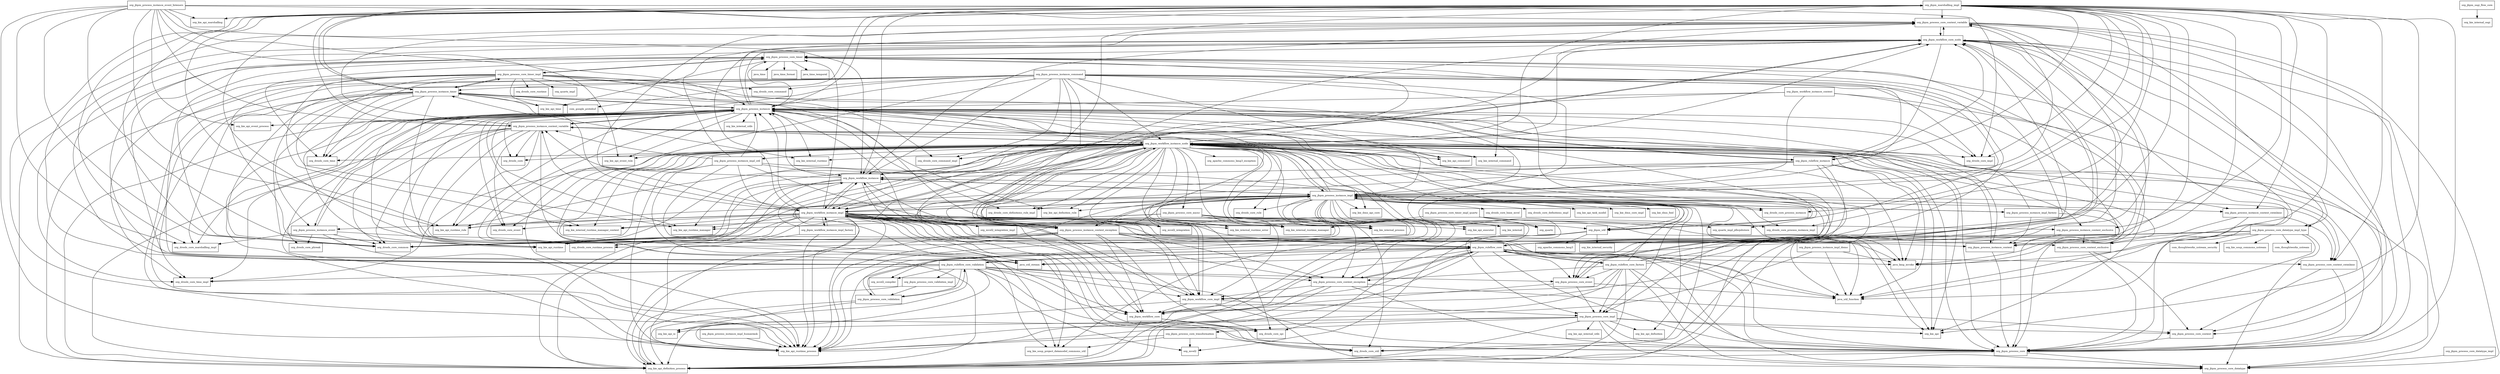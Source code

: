 digraph jbpm_flow_7_25_0_Final_package_dependencies {
  node [shape = box, fontsize=10.0];
  org_jbpm_marshalling_impl -> com_google_protobuf;
  org_jbpm_marshalling_impl -> org_drools_core_common;
  org_jbpm_marshalling_impl -> org_drools_core_impl;
  org_jbpm_marshalling_impl -> org_drools_core_marshalling_impl;
  org_jbpm_marshalling_impl -> org_drools_core_process_instance;
  org_jbpm_marshalling_impl -> org_drools_core_process_instance_impl;
  org_jbpm_marshalling_impl -> org_drools_core_runtime_process;
  org_jbpm_marshalling_impl -> org_drools_core_util;
  org_jbpm_marshalling_impl -> org_jbpm_process_core;
  org_jbpm_marshalling_impl -> org_jbpm_process_core_context_exclusive;
  org_jbpm_marshalling_impl -> org_jbpm_process_core_context_swimlane;
  org_jbpm_marshalling_impl -> org_jbpm_process_core_context_variable;
  org_jbpm_marshalling_impl -> org_jbpm_process_instance;
  org_jbpm_marshalling_impl -> org_jbpm_process_instance_context_exclusive;
  org_jbpm_marshalling_impl -> org_jbpm_process_instance_context_swimlane;
  org_jbpm_marshalling_impl -> org_jbpm_process_instance_context_variable;
  org_jbpm_marshalling_impl -> org_jbpm_process_instance_impl;
  org_jbpm_marshalling_impl -> org_jbpm_process_instance_timer;
  org_jbpm_marshalling_impl -> org_jbpm_ruleflow_core;
  org_jbpm_marshalling_impl -> org_jbpm_ruleflow_instance;
  org_jbpm_marshalling_impl -> org_jbpm_workflow_instance;
  org_jbpm_marshalling_impl -> org_jbpm_workflow_instance_impl;
  org_jbpm_marshalling_impl -> org_jbpm_workflow_instance_node;
  org_jbpm_marshalling_impl -> org_kie_api;
  org_jbpm_marshalling_impl -> org_kie_api_definition_process;
  org_jbpm_marshalling_impl -> org_kie_api_marshalling;
  org_jbpm_marshalling_impl -> org_kie_api_runtime_process;
  org_jbpm_marshalling_impl -> org_kie_api_runtime_rule;
  org_jbpm_osgi_flow_core -> org_kie_internal_osgi;
  org_jbpm_process_core -> org_jbpm_process_core_datatype;
  org_jbpm_process_core -> org_kie_api_definition_process;
  org_jbpm_process_core_async -> org_drools_core_process_instance_impl;
  org_jbpm_process_core_async -> org_kie_api_executor;
  org_jbpm_process_core_async -> org_kie_api_runtime;
  org_jbpm_process_core_async -> org_kie_api_runtime_manager;
  org_jbpm_process_core_async -> org_kie_api_runtime_process;
  org_jbpm_process_core_async -> org_kie_internal;
  org_jbpm_process_core_async -> org_kie_internal_process;
  org_jbpm_process_core_async -> org_kie_internal_runtime_manager;
  org_jbpm_process_core_async -> org_kie_internal_runtime_manager_context;
  org_jbpm_process_core_context -> org_jbpm_process_core;
  org_jbpm_process_core_context_exception -> org_jbpm_process_core;
  org_jbpm_process_core_context_exception -> org_jbpm_process_core_context;
  org_jbpm_process_core_context_exception -> org_jbpm_ruleflow_core;
  org_jbpm_process_core_context_exception -> org_jbpm_workflow_core;
  org_jbpm_process_core_context_exception -> org_jbpm_workflow_core_impl;
  org_jbpm_process_core_context_exception -> org_kie_api_definition_process;
  org_jbpm_process_core_context_exclusive -> org_jbpm_process_core;
  org_jbpm_process_core_context_exclusive -> org_jbpm_process_core_context;
  org_jbpm_process_core_context_swimlane -> org_jbpm_process_core;
  org_jbpm_process_core_context_swimlane -> org_jbpm_process_core_context;
  org_jbpm_process_core_context_variable -> org_jbpm_process_core;
  org_jbpm_process_core_context_variable -> org_jbpm_process_core_context;
  org_jbpm_process_core_context_variable -> org_jbpm_process_core_datatype;
  org_jbpm_process_core_context_variable -> org_jbpm_process_core_datatype_impl_type;
  org_jbpm_process_core_context_variable -> org_jbpm_workflow_core_node;
  org_jbpm_process_core_datatype_impl -> org_jbpm_process_core_datatype;
  org_jbpm_process_core_datatype_impl_type -> com_thoughtworks_xstream;
  org_jbpm_process_core_datatype_impl_type -> com_thoughtworks_xstream_security;
  org_jbpm_process_core_datatype_impl_type -> java_lang_invoke;
  org_jbpm_process_core_datatype_impl_type -> java_util_function;
  org_jbpm_process_core_datatype_impl_type -> java_util_stream;
  org_jbpm_process_core_datatype_impl_type -> org_drools_core_common;
  org_jbpm_process_core_datatype_impl_type -> org_jbpm_process_core;
  org_jbpm_process_core_datatype_impl_type -> org_jbpm_process_core_datatype;
  org_jbpm_process_core_datatype_impl_type -> org_kie_soup_commons_xstream;
  org_jbpm_process_core_event -> java_util_function;
  org_jbpm_process_core_event -> org_jbpm_process_core_impl;
  org_jbpm_process_core_event -> org_jbpm_workflow_core_node;
  org_jbpm_process_core_event -> org_kie_api_runtime_process;
  org_jbpm_process_core_impl -> org_jbpm_process_core;
  org_jbpm_process_core_impl -> org_jbpm_process_core_context;
  org_jbpm_process_core_impl -> org_jbpm_process_core_datatype;
  org_jbpm_process_core_impl -> org_jbpm_process_core_transformation;
  org_jbpm_process_core_impl -> org_kie_api;
  org_jbpm_process_core_impl -> org_kie_api_definition;
  org_jbpm_process_core_impl -> org_kie_api_definition_process;
  org_jbpm_process_core_impl -> org_kie_api_internal_utils;
  org_jbpm_process_core_impl -> org_kie_api_io;
  org_jbpm_process_core_impl -> org_kie_api_runtime_process;
  org_jbpm_process_core_timer -> java_lang_invoke;
  org_jbpm_process_core_timer -> java_time;
  org_jbpm_process_core_timer -> java_time_format;
  org_jbpm_process_core_timer -> java_time_temporal;
  org_jbpm_process_core_timer -> java_util_function;
  org_jbpm_process_core_timer -> java_util_stream;
  org_jbpm_process_core_timer -> org_drools_core_time;
  org_jbpm_process_core_timer -> org_drools_core_time_impl;
  org_jbpm_process_core_timer -> org_jbpm_process_core_timer_impl;
  org_jbpm_process_core_timer -> org_jbpm_util;
  org_jbpm_process_core_timer -> org_kie_api_time;
  org_jbpm_process_core_timer_impl -> org_drools_core_command;
  org_jbpm_process_core_timer_impl -> org_drools_core_command_impl;
  org_jbpm_process_core_timer_impl -> org_drools_core_common;
  org_jbpm_process_core_timer_impl -> org_drools_core_runtime;
  org_jbpm_process_core_timer_impl -> org_drools_core_time;
  org_jbpm_process_core_timer_impl -> org_drools_core_time_impl;
  org_jbpm_process_core_timer_impl -> org_jbpm_process_core_timer;
  org_jbpm_process_core_timer_impl -> org_jbpm_process_instance_timer;
  org_jbpm_process_core_timer_impl -> org_kie_api_runtime;
  org_jbpm_process_core_timer_impl -> org_kie_api_runtime_manager;
  org_jbpm_process_core_timer_impl -> org_kie_api_time;
  org_jbpm_process_core_timer_impl -> org_kie_internal_runtime_manager;
  org_jbpm_process_core_timer_impl -> org_kie_internal_runtime_manager_context;
  org_jbpm_process_core_timer_impl -> org_quartz;
  org_jbpm_process_core_timer_impl -> org_quartz_impl;
  org_jbpm_process_core_timer_impl -> org_quartz_impl_jdbcjobstore;
  org_jbpm_process_core_timer_impl_quartz -> java_lang_invoke;
  org_jbpm_process_core_timer_impl_quartz -> java_util_function;
  org_jbpm_process_core_timer_impl_quartz -> org_kie_internal_runtime_manager;
  org_jbpm_process_core_timer_impl_quartz -> org_quartz;
  org_jbpm_process_core_timer_impl_quartz -> org_quartz_impl_jdbcjobstore;
  org_jbpm_process_core_transformation -> org_drools_core_util;
  org_jbpm_process_core_transformation -> org_kie_api_runtime_process;
  org_jbpm_process_core_transformation -> org_kie_soup_project_datamodel_commons_util;
  org_jbpm_process_core_transformation -> org_mvel2;
  org_jbpm_process_core_validation -> org_jbpm_ruleflow_core;
  org_jbpm_process_core_validation -> org_jbpm_ruleflow_core_validation;
  org_jbpm_process_core_validation -> org_kie_api_definition_process;
  org_jbpm_process_core_validation -> org_kie_api_io;
  org_jbpm_process_core_validation_impl -> org_jbpm_process_core_validation;
  org_jbpm_process_core_validation_impl -> org_kie_api_definition_process;
  org_jbpm_process_instance -> org_drools_core;
  org_jbpm_process_instance -> org_drools_core_common;
  org_jbpm_process_instance -> org_drools_core_definitions_rule_impl;
  org_jbpm_process_instance -> org_drools_core_event;
  org_jbpm_process_instance -> org_drools_core_impl;
  org_jbpm_process_instance -> org_drools_core_marshalling_impl;
  org_jbpm_process_instance -> org_drools_core_phreak;
  org_jbpm_process_instance -> org_drools_core_runtime_process;
  org_jbpm_process_instance -> org_drools_core_time;
  org_jbpm_process_instance -> org_drools_core_time_impl;
  org_jbpm_process_instance -> org_jbpm_process_core;
  org_jbpm_process_instance -> org_jbpm_process_core_context_variable;
  org_jbpm_process_instance -> org_jbpm_process_core_event;
  org_jbpm_process_instance -> org_jbpm_process_core_timer;
  org_jbpm_process_instance -> org_jbpm_process_instance_context_variable;
  org_jbpm_process_instance -> org_jbpm_process_instance_event;
  org_jbpm_process_instance -> org_jbpm_process_instance_timer;
  org_jbpm_process_instance -> org_jbpm_ruleflow_core;
  org_jbpm_process_instance -> org_jbpm_ruleflow_instance;
  org_jbpm_process_instance -> org_jbpm_workflow_core_node;
  org_jbpm_process_instance -> org_kie_api;
  org_jbpm_process_instance -> org_kie_api_command;
  org_jbpm_process_instance -> org_kie_api_definition_process;
  org_jbpm_process_instance -> org_kie_api_definition_rule;
  org_jbpm_process_instance -> org_kie_api_event_process;
  org_jbpm_process_instance -> org_kie_api_event_rule;
  org_jbpm_process_instance -> org_kie_api_runtime;
  org_jbpm_process_instance -> org_kie_api_runtime_manager;
  org_jbpm_process_instance -> org_kie_api_runtime_process;
  org_jbpm_process_instance -> org_kie_api_runtime_rule;
  org_jbpm_process_instance -> org_kie_internal_command;
  org_jbpm_process_instance -> org_kie_internal_process;
  org_jbpm_process_instance -> org_kie_internal_runtime;
  org_jbpm_process_instance -> org_kie_internal_runtime_manager;
  org_jbpm_process_instance -> org_kie_internal_runtime_manager_context;
  org_jbpm_process_instance -> org_kie_internal_utils;
  org_jbpm_process_instance_command -> org_drools_core_command;
  org_jbpm_process_instance_command -> org_drools_core_command_impl;
  org_jbpm_process_instance_command -> org_drools_core_common;
  org_jbpm_process_instance_command -> org_drools_core_impl;
  org_jbpm_process_instance_command -> org_drools_core_runtime_process;
  org_jbpm_process_instance_command -> org_jbpm_process_instance;
  org_jbpm_process_instance_command -> org_jbpm_process_instance_impl;
  org_jbpm_process_instance_command -> org_jbpm_process_instance_timer;
  org_jbpm_process_instance_command -> org_jbpm_ruleflow_instance;
  org_jbpm_process_instance_command -> org_jbpm_workflow_core_impl;
  org_jbpm_process_instance_command -> org_jbpm_workflow_instance;
  org_jbpm_process_instance_command -> org_jbpm_workflow_instance_impl;
  org_jbpm_process_instance_command -> org_jbpm_workflow_instance_node;
  org_jbpm_process_instance_command -> org_kie_api;
  org_jbpm_process_instance_command -> org_kie_api_command;
  org_jbpm_process_instance_command -> org_kie_api_definition_process;
  org_jbpm_process_instance_command -> org_kie_api_runtime;
  org_jbpm_process_instance_command -> org_kie_api_runtime_process;
  org_jbpm_process_instance_command -> org_kie_internal_command;
  org_jbpm_process_instance_context -> org_jbpm_process_core;
  org_jbpm_process_instance_context -> org_jbpm_process_instance;
  org_jbpm_process_instance_context_exception -> org_drools_core_common;
  org_jbpm_process_instance_context_exception -> org_drools_core_spi;
  org_jbpm_process_instance_context_exception -> org_jbpm_process_core;
  org_jbpm_process_instance_context_exception -> org_jbpm_process_core_context_exception;
  org_jbpm_process_instance_context_exception -> org_jbpm_process_instance;
  org_jbpm_process_instance_context_exception -> org_jbpm_process_instance_context;
  org_jbpm_process_instance_context_exception -> org_jbpm_process_instance_impl;
  org_jbpm_process_instance_context_exception -> org_jbpm_ruleflow_core;
  org_jbpm_process_instance_context_exception -> org_jbpm_workflow_core;
  org_jbpm_process_instance_context_exception -> org_jbpm_workflow_core_impl;
  org_jbpm_process_instance_context_exception -> org_jbpm_workflow_core_node;
  org_jbpm_process_instance_context_exception -> org_jbpm_workflow_instance;
  org_jbpm_process_instance_context_exception -> org_jbpm_workflow_instance_impl;
  org_jbpm_process_instance_context_exception -> org_jbpm_workflow_instance_node;
  org_jbpm_process_instance_context_exception -> org_kie_api_definition_process;
  org_jbpm_process_instance_context_exception -> org_kie_api_runtime;
  org_jbpm_process_instance_context_exception -> org_kie_api_runtime_process;
  org_jbpm_process_instance_context_exclusive -> org_jbpm_process_core_context_exclusive;
  org_jbpm_process_instance_context_exclusive -> org_jbpm_process_instance_context;
  org_jbpm_process_instance_context_exclusive -> org_kie_api_runtime_process;
  org_jbpm_process_instance_context_swimlane -> org_jbpm_process_core;
  org_jbpm_process_instance_context_swimlane -> org_jbpm_process_core_context_swimlane;
  org_jbpm_process_instance_context_swimlane -> org_jbpm_process_instance_context;
  org_jbpm_process_instance_context_variable -> org_drools_core;
  org_jbpm_process_instance_context_variable -> org_drools_core_common;
  org_jbpm_process_instance_context_variable -> org_drools_core_event;
  org_jbpm_process_instance_context_variable -> org_drools_core_runtime_process;
  org_jbpm_process_instance_context_variable -> org_jbpm_process_core;
  org_jbpm_process_instance_context_variable -> org_jbpm_process_core_context_variable;
  org_jbpm_process_instance_context_variable -> org_jbpm_process_instance;
  org_jbpm_process_instance_context_variable -> org_jbpm_process_instance_context;
  org_jbpm_process_instance_context_variable -> org_jbpm_workflow_core;
  org_jbpm_process_instance_context_variable -> org_jbpm_workflow_instance_node;
  org_jbpm_process_instance_context_variable -> org_kie_api_definition_process;
  org_jbpm_process_instance_context_variable -> org_kie_api_runtime;
  org_jbpm_process_instance_context_variable -> org_kie_api_runtime_process;
  org_jbpm_process_instance_context_variable -> org_kie_api_runtime_rule;
  org_jbpm_process_instance_event -> org_drools_core_common;
  org_jbpm_process_instance_event -> org_drools_core_marshalling_impl;
  org_jbpm_process_instance_event -> org_drools_core_phreak;
  org_jbpm_process_instance_event -> org_drools_core_runtime_process;
  org_jbpm_process_instance_event -> org_jbpm_process_instance;
  org_jbpm_process_instance_event -> org_kie_api_runtime_process;
  org_jbpm_process_instance_event_listeners -> org_drools_core_common;
  org_jbpm_process_instance_event_listeners -> org_drools_core_impl;
  org_jbpm_process_instance_event_listeners -> org_drools_core_marshalling_impl;
  org_jbpm_process_instance_event_listeners -> org_jbpm_process_core_context_variable;
  org_jbpm_process_instance_event_listeners -> org_jbpm_process_instance;
  org_jbpm_process_instance_event_listeners -> org_jbpm_process_instance_context_variable;
  org_jbpm_process_instance_event_listeners -> org_jbpm_workflow_instance;
  org_jbpm_process_instance_event_listeners -> org_kie_api_event_process;
  org_jbpm_process_instance_event_listeners -> org_kie_api_event_rule;
  org_jbpm_process_instance_event_listeners -> org_kie_api_marshalling;
  org_jbpm_process_instance_event_listeners -> org_kie_api_runtime;
  org_jbpm_process_instance_event_listeners -> org_kie_api_runtime_process;
  org_jbpm_process_instance_event_listeners -> org_kie_api_runtime_rule;
  org_jbpm_process_instance_impl -> org_drools_core_base_mvel;
  org_jbpm_process_instance_impl -> org_drools_core_common;
  org_jbpm_process_instance_impl -> org_drools_core_definitions_impl;
  org_jbpm_process_instance_impl -> org_drools_core_definitions_rule_impl;
  org_jbpm_process_instance_impl -> org_drools_core_process_instance;
  org_jbpm_process_instance_impl -> org_drools_core_rule;
  org_jbpm_process_instance_impl -> org_drools_core_runtime_process;
  org_jbpm_process_instance_impl -> org_drools_core_spi;
  org_jbpm_process_instance_impl -> org_drools_core_util;
  org_jbpm_process_instance_impl -> org_jbpm_process_core;
  org_jbpm_process_instance_impl -> org_jbpm_process_core_context_exception;
  org_jbpm_process_instance_impl -> org_jbpm_process_core_context_swimlane;
  org_jbpm_process_instance_impl -> org_jbpm_process_core_context_variable;
  org_jbpm_process_instance_impl -> org_jbpm_process_core_impl;
  org_jbpm_process_instance_impl -> org_jbpm_process_instance;
  org_jbpm_process_instance_impl -> org_jbpm_process_instance_context_exception;
  org_jbpm_process_instance_impl -> org_jbpm_process_instance_context_swimlane;
  org_jbpm_process_instance_impl -> org_jbpm_process_instance_context_variable;
  org_jbpm_process_instance_impl -> org_jbpm_process_instance_impl_factory;
  org_jbpm_process_instance_impl -> org_jbpm_util;
  org_jbpm_process_instance_impl -> org_jbpm_workflow_core;
  org_jbpm_process_instance_impl -> org_jbpm_workflow_instance;
  org_jbpm_process_instance_impl -> org_jbpm_workflow_instance_impl;
  org_jbpm_process_instance_impl -> org_jbpm_workflow_instance_node;
  org_jbpm_process_instance_impl -> org_kie_api;
  org_jbpm_process_instance_impl -> org_kie_api_definition;
  org_jbpm_process_instance_impl -> org_kie_api_definition_process;
  org_jbpm_process_instance_impl -> org_kie_api_definition_rule;
  org_jbpm_process_instance_impl -> org_kie_api_runtime;
  org_jbpm_process_instance_impl -> org_kie_api_runtime_process;
  org_jbpm_process_instance_impl -> org_kie_api_runtime_rule;
  org_jbpm_process_instance_impl -> org_kie_api_task_model;
  org_jbpm_process_instance_impl -> org_kie_dmn_api_core;
  org_jbpm_process_instance_impl -> org_kie_dmn_core_impl;
  org_jbpm_process_instance_impl -> org_kie_dmn_feel;
  org_jbpm_process_instance_impl -> org_kie_internal_process;
  org_jbpm_process_instance_impl -> org_kie_internal_runtime_error;
  org_jbpm_process_instance_impl -> org_kie_soup_project_datamodel_commons_util;
  org_jbpm_process_instance_impl -> org_mvel2_integration;
  org_jbpm_process_instance_impl_demo -> java_lang_invoke;
  org_jbpm_process_instance_impl_demo -> java_util_function;
  org_jbpm_process_instance_impl_demo -> org_kie_api_runtime_process;
  org_jbpm_process_instance_impl_factory -> org_jbpm_process_core;
  org_jbpm_process_instance_impl_factory -> org_jbpm_process_instance;
  org_jbpm_process_instance_impl_factory -> org_jbpm_process_instance_context;
  org_jbpm_process_instance_impl_factory -> org_jbpm_process_instance_impl;
  org_jbpm_process_instance_impl_humantask -> org_kie_api_runtime_process;
  org_jbpm_process_instance_impl_util -> org_drools_core_util;
  org_jbpm_process_instance_impl_util -> org_jbpm_process_core_context_variable;
  org_jbpm_process_instance_impl_util -> org_jbpm_process_instance;
  org_jbpm_process_instance_impl_util -> org_jbpm_process_instance_context_variable;
  org_jbpm_process_instance_impl_util -> org_jbpm_util;
  org_jbpm_process_instance_impl_util -> org_jbpm_workflow_instance;
  org_jbpm_process_instance_impl_util -> org_jbpm_workflow_instance_impl;
  org_jbpm_process_instance_impl_util -> org_kie_api_runtime_process;
  org_jbpm_process_instance_impl_util -> org_kie_soup_project_datamodel_commons_util;
  org_jbpm_process_instance_impl_util -> org_mvel2_integration;
  org_jbpm_process_instance_timer -> com_google_protobuf;
  org_jbpm_process_instance_timer -> org_drools_core_common;
  org_jbpm_process_instance_timer -> org_drools_core_marshalling_impl;
  org_jbpm_process_instance_timer -> org_drools_core_runtime_process;
  org_jbpm_process_instance_timer -> org_drools_core_time;
  org_jbpm_process_instance_timer -> org_drools_core_time_impl;
  org_jbpm_process_instance_timer -> org_jbpm_marshalling_impl;
  org_jbpm_process_instance_timer -> org_jbpm_process_core_timer_impl;
  org_jbpm_process_instance_timer -> org_jbpm_process_instance;
  org_jbpm_process_instance_timer -> org_jbpm_process_instance_event;
  org_jbpm_process_instance_timer -> org_kie_api_runtime;
  org_jbpm_process_instance_timer -> org_kie_api_runtime_process;
  org_jbpm_process_instance_timer -> org_kie_api_time;
  org_jbpm_process_instance_timer -> org_kie_internal_runtime;
  org_jbpm_ruleflow_core -> java_lang_invoke;
  org_jbpm_ruleflow_core -> java_util_function;
  org_jbpm_ruleflow_core -> java_util_stream;
  org_jbpm_ruleflow_core -> org_jbpm_process_core;
  org_jbpm_ruleflow_core -> org_jbpm_process_core_context_exception;
  org_jbpm_ruleflow_core -> org_jbpm_process_core_context_swimlane;
  org_jbpm_ruleflow_core -> org_jbpm_process_core_context_variable;
  org_jbpm_ruleflow_core -> org_jbpm_process_core_datatype;
  org_jbpm_ruleflow_core -> org_jbpm_process_core_event;
  org_jbpm_ruleflow_core -> org_jbpm_process_core_timer;
  org_jbpm_ruleflow_core -> org_jbpm_process_core_validation;
  org_jbpm_ruleflow_core -> org_jbpm_ruleflow_core_factory;
  org_jbpm_ruleflow_core -> org_jbpm_ruleflow_core_validation;
  org_jbpm_ruleflow_core -> org_jbpm_workflow_core;
  org_jbpm_ruleflow_core -> org_jbpm_workflow_core_impl;
  org_jbpm_ruleflow_core -> org_jbpm_workflow_core_node;
  org_jbpm_ruleflow_core -> org_kie_api_definition_process;
  org_jbpm_ruleflow_core_factory -> org_jbpm_process_core;
  org_jbpm_ruleflow_core_factory -> org_jbpm_process_core_context_exception;
  org_jbpm_ruleflow_core_factory -> org_jbpm_process_core_context_variable;
  org_jbpm_ruleflow_core_factory -> org_jbpm_process_core_datatype;
  org_jbpm_ruleflow_core_factory -> org_jbpm_process_core_event;
  org_jbpm_ruleflow_core_factory -> org_jbpm_process_core_impl;
  org_jbpm_ruleflow_core_factory -> org_jbpm_process_core_timer;
  org_jbpm_ruleflow_core_factory -> org_jbpm_process_instance_impl;
  org_jbpm_ruleflow_core_factory -> org_jbpm_ruleflow_core;
  org_jbpm_ruleflow_core_factory -> org_jbpm_workflow_core;
  org_jbpm_ruleflow_core_factory -> org_jbpm_workflow_core_impl;
  org_jbpm_ruleflow_core_factory -> org_jbpm_workflow_core_node;
  org_jbpm_ruleflow_core_factory -> org_kie_api_definition_process;
  org_jbpm_ruleflow_core_validation -> org_drools_core_time_impl;
  org_jbpm_ruleflow_core_validation -> org_jbpm_process_core;
  org_jbpm_ruleflow_core_validation -> org_jbpm_process_core_context_exception;
  org_jbpm_ruleflow_core_validation -> org_jbpm_process_core_context_variable;
  org_jbpm_ruleflow_core_validation -> org_jbpm_process_core_datatype;
  org_jbpm_ruleflow_core_validation -> org_jbpm_process_core_event;
  org_jbpm_ruleflow_core_validation -> org_jbpm_process_core_timer;
  org_jbpm_ruleflow_core_validation -> org_jbpm_process_core_validation;
  org_jbpm_ruleflow_core_validation -> org_jbpm_process_core_validation_impl;
  org_jbpm_ruleflow_core_validation -> org_jbpm_ruleflow_core;
  org_jbpm_ruleflow_core_validation -> org_jbpm_workflow_core;
  org_jbpm_ruleflow_core_validation -> org_jbpm_workflow_core_impl;
  org_jbpm_ruleflow_core_validation -> org_jbpm_workflow_core_node;
  org_jbpm_ruleflow_core_validation -> org_kie_api_definition_process;
  org_jbpm_ruleflow_core_validation -> org_kie_api_io;
  org_jbpm_ruleflow_core_validation -> org_mvel2;
  org_jbpm_ruleflow_core_validation -> org_mvel2_compiler;
  org_jbpm_ruleflow_instance -> java_lang_invoke;
  org_jbpm_ruleflow_instance -> java_util_function;
  org_jbpm_ruleflow_instance -> org_jbpm_process_instance;
  org_jbpm_ruleflow_instance -> org_jbpm_ruleflow_core;
  org_jbpm_ruleflow_instance -> org_jbpm_workflow_core_node;
  org_jbpm_ruleflow_instance -> org_jbpm_workflow_instance;
  org_jbpm_ruleflow_instance -> org_jbpm_workflow_instance_impl;
  org_jbpm_ruleflow_instance -> org_kie_api_definition_process;
  org_jbpm_ruleflow_instance -> org_kie_api_runtime_process;
  org_jbpm_util -> org_apache_commons_lang3;
  org_jbpm_util -> org_kie_internal_security;
  org_jbpm_util -> org_mvel2;
  org_jbpm_util -> org_mvel2_compiler;
  org_jbpm_workflow_core -> org_drools_core_spi;
  org_jbpm_workflow_core -> org_jbpm_process_core;
  org_jbpm_workflow_core -> org_kie_api_definition_process;
  org_jbpm_workflow_core_impl -> org_jbpm_process_core;
  org_jbpm_workflow_core_impl -> org_jbpm_process_core_impl;
  org_jbpm_workflow_core_impl -> org_jbpm_workflow_core;
  org_jbpm_workflow_core_impl -> org_jbpm_workflow_core_node;
  org_jbpm_workflow_core_impl -> org_kie_api_definition_process;
  org_jbpm_workflow_core_node -> java_lang_invoke;
  org_jbpm_workflow_core_node -> java_util_function;
  org_jbpm_workflow_core_node -> java_util_stream;
  org_jbpm_workflow_core_node -> org_jbpm_process_core;
  org_jbpm_workflow_core_node -> org_jbpm_process_core_context;
  org_jbpm_workflow_core_node -> org_jbpm_process_core_context_variable;
  org_jbpm_workflow_core_node -> org_jbpm_process_core_datatype;
  org_jbpm_workflow_core_node -> org_jbpm_process_core_datatype_impl_type;
  org_jbpm_workflow_core_node -> org_jbpm_process_core_event;
  org_jbpm_workflow_core_node -> org_jbpm_process_core_impl;
  org_jbpm_workflow_core_node -> org_jbpm_process_core_timer;
  org_jbpm_workflow_core_node -> org_jbpm_workflow_core;
  org_jbpm_workflow_core_node -> org_jbpm_workflow_core_impl;
  org_jbpm_workflow_core_node -> org_kie_api_definition_process;
  org_jbpm_workflow_instance -> org_drools_core_common;
  org_jbpm_workflow_instance -> org_jbpm_process_core_context_variable;
  org_jbpm_workflow_instance -> org_jbpm_process_instance;
  org_jbpm_workflow_instance -> org_jbpm_process_instance_context_variable;
  org_jbpm_workflow_instance -> org_jbpm_process_instance_impl;
  org_jbpm_workflow_instance -> org_jbpm_ruleflow_core;
  org_jbpm_workflow_instance -> org_jbpm_workflow_core_impl;
  org_jbpm_workflow_instance -> org_jbpm_workflow_instance_impl;
  org_jbpm_workflow_instance -> org_kie_api;
  org_jbpm_workflow_instance -> org_kie_api_definition_process;
  org_jbpm_workflow_instance -> org_kie_api_runtime;
  org_jbpm_workflow_instance -> org_kie_api_runtime_process;
  org_jbpm_workflow_instance_context -> org_jbpm_process_core;
  org_jbpm_workflow_instance_context -> org_jbpm_process_instance;
  org_jbpm_workflow_instance_context -> org_jbpm_process_instance_context;
  org_jbpm_workflow_instance_context -> org_jbpm_process_instance_impl;
  org_jbpm_workflow_instance_context -> org_jbpm_workflow_instance;
  org_jbpm_workflow_instance_impl -> java_lang_invoke;
  org_jbpm_workflow_instance_impl -> java_util_function;
  org_jbpm_workflow_instance_impl -> java_util_stream;
  org_jbpm_workflow_instance_impl -> org_drools_core_common;
  org_jbpm_workflow_instance_impl -> org_drools_core_event;
  org_jbpm_workflow_instance_impl -> org_drools_core_runtime_process;
  org_jbpm_workflow_instance_impl -> org_drools_core_spi;
  org_jbpm_workflow_instance_impl -> org_drools_core_util;
  org_jbpm_workflow_instance_impl -> org_jbpm_process_core;
  org_jbpm_workflow_instance_impl -> org_jbpm_process_core_context_exception;
  org_jbpm_workflow_instance_impl -> org_jbpm_process_core_context_exclusive;
  org_jbpm_workflow_instance_impl -> org_jbpm_process_core_context_variable;
  org_jbpm_workflow_instance_impl -> org_jbpm_process_core_timer;
  org_jbpm_workflow_instance_impl -> org_jbpm_process_instance;
  org_jbpm_workflow_instance_impl -> org_jbpm_process_instance_context_exception;
  org_jbpm_workflow_instance_impl -> org_jbpm_process_instance_context_exclusive;
  org_jbpm_workflow_instance_impl -> org_jbpm_process_instance_context_variable;
  org_jbpm_workflow_instance_impl -> org_jbpm_process_instance_event;
  org_jbpm_workflow_instance_impl -> org_jbpm_process_instance_impl;
  org_jbpm_workflow_instance_impl -> org_jbpm_process_instance_timer;
  org_jbpm_workflow_instance_impl -> org_jbpm_ruleflow_core;
  org_jbpm_workflow_instance_impl -> org_jbpm_util;
  org_jbpm_workflow_instance_impl -> org_jbpm_workflow_core;
  org_jbpm_workflow_instance_impl -> org_jbpm_workflow_core_impl;
  org_jbpm_workflow_instance_impl -> org_jbpm_workflow_core_node;
  org_jbpm_workflow_instance_impl -> org_jbpm_workflow_instance;
  org_jbpm_workflow_instance_impl -> org_jbpm_workflow_instance_impl_factory;
  org_jbpm_workflow_instance_impl -> org_jbpm_workflow_instance_node;
  org_jbpm_workflow_instance_impl -> org_kie_api_definition_process;
  org_jbpm_workflow_instance_impl -> org_kie_api_runtime;
  org_jbpm_workflow_instance_impl -> org_kie_api_runtime_manager;
  org_jbpm_workflow_instance_impl -> org_kie_api_runtime_process;
  org_jbpm_workflow_instance_impl -> org_kie_api_runtime_rule;
  org_jbpm_workflow_instance_impl -> org_kie_internal_process;
  org_jbpm_workflow_instance_impl -> org_kie_internal_runtime_error;
  org_jbpm_workflow_instance_impl -> org_kie_internal_runtime_manager;
  org_jbpm_workflow_instance_impl -> org_kie_internal_runtime_manager_context;
  org_jbpm_workflow_instance_impl -> org_kie_soup_project_datamodel_commons_util;
  org_jbpm_workflow_instance_impl -> org_mvel2_integration;
  org_jbpm_workflow_instance_impl -> org_mvel2_integration_impl;
  org_jbpm_workflow_instance_impl_factory -> org_jbpm_workflow_instance;
  org_jbpm_workflow_instance_impl_factory -> org_jbpm_workflow_instance_impl;
  org_jbpm_workflow_instance_impl_factory -> org_kie_api_definition_process;
  org_jbpm_workflow_instance_impl_factory -> org_kie_api_runtime_process;
  org_jbpm_workflow_instance_node -> java_lang_invoke;
  org_jbpm_workflow_instance_node -> java_util_function;
  org_jbpm_workflow_instance_node -> java_util_stream;
  org_jbpm_workflow_instance_node -> org_apache_commons_lang3_exception;
  org_jbpm_workflow_instance_node -> org_drools_core;
  org_jbpm_workflow_instance_node -> org_drools_core_command_impl;
  org_jbpm_workflow_instance_node -> org_drools_core_common;
  org_jbpm_workflow_instance_node -> org_drools_core_definitions_rule_impl;
  org_jbpm_workflow_instance_node -> org_drools_core_event;
  org_jbpm_workflow_instance_node -> org_drools_core_impl;
  org_jbpm_workflow_instance_node -> org_drools_core_process_instance;
  org_jbpm_workflow_instance_node -> org_drools_core_process_instance_impl;
  org_jbpm_workflow_instance_node -> org_drools_core_rule;
  org_jbpm_workflow_instance_node -> org_drools_core_runtime_process;
  org_jbpm_workflow_instance_node -> org_drools_core_spi;
  org_jbpm_workflow_instance_node -> org_drools_core_time;
  org_jbpm_workflow_instance_node -> org_drools_core_time_impl;
  org_jbpm_workflow_instance_node -> org_drools_core_util;
  org_jbpm_workflow_instance_node -> org_jbpm_process_core;
  org_jbpm_workflow_instance_node -> org_jbpm_process_core_async;
  org_jbpm_workflow_instance_node -> org_jbpm_process_core_context_exception;
  org_jbpm_workflow_instance_node -> org_jbpm_process_core_context_exclusive;
  org_jbpm_workflow_instance_node -> org_jbpm_process_core_context_swimlane;
  org_jbpm_workflow_instance_node -> org_jbpm_process_core_context_variable;
  org_jbpm_workflow_instance_node -> org_jbpm_process_core_datatype;
  org_jbpm_workflow_instance_node -> org_jbpm_process_core_event;
  org_jbpm_workflow_instance_node -> org_jbpm_process_core_impl;
  org_jbpm_workflow_instance_node -> org_jbpm_process_core_timer;
  org_jbpm_workflow_instance_node -> org_jbpm_process_instance;
  org_jbpm_workflow_instance_node -> org_jbpm_process_instance_context_exception;
  org_jbpm_workflow_instance_node -> org_jbpm_process_instance_context_exclusive;
  org_jbpm_workflow_instance_node -> org_jbpm_process_instance_context_swimlane;
  org_jbpm_workflow_instance_node -> org_jbpm_process_instance_context_variable;
  org_jbpm_workflow_instance_node -> org_jbpm_process_instance_impl;
  org_jbpm_workflow_instance_node -> org_jbpm_process_instance_impl_util;
  org_jbpm_workflow_instance_node -> org_jbpm_process_instance_timer;
  org_jbpm_workflow_instance_node -> org_jbpm_util;
  org_jbpm_workflow_instance_node -> org_jbpm_workflow_core;
  org_jbpm_workflow_instance_node -> org_jbpm_workflow_core_impl;
  org_jbpm_workflow_instance_node -> org_jbpm_workflow_core_node;
  org_jbpm_workflow_instance_node -> org_jbpm_workflow_instance;
  org_jbpm_workflow_instance_node -> org_jbpm_workflow_instance_impl;
  org_jbpm_workflow_instance_node -> org_kie_api;
  org_jbpm_workflow_instance_node -> org_kie_api_command;
  org_jbpm_workflow_instance_node -> org_kie_api_definition_process;
  org_jbpm_workflow_instance_node -> org_kie_api_definition_rule;
  org_jbpm_workflow_instance_node -> org_kie_api_event_rule;
  org_jbpm_workflow_instance_node -> org_kie_api_executor;
  org_jbpm_workflow_instance_node -> org_kie_api_runtime;
  org_jbpm_workflow_instance_node -> org_kie_api_runtime_manager;
  org_jbpm_workflow_instance_node -> org_kie_api_runtime_process;
  org_jbpm_workflow_instance_node -> org_kie_api_runtime_rule;
  org_jbpm_workflow_instance_node -> org_kie_dmn_api_core;
  org_jbpm_workflow_instance_node -> org_kie_internal;
  org_jbpm_workflow_instance_node -> org_kie_internal_command;
  org_jbpm_workflow_instance_node -> org_kie_internal_process;
  org_jbpm_workflow_instance_node -> org_kie_internal_runtime;
  org_jbpm_workflow_instance_node -> org_kie_internal_runtime_manager;
  org_jbpm_workflow_instance_node -> org_kie_internal_runtime_manager_context;
  org_jbpm_workflow_instance_node -> org_kie_soup_project_datamodel_commons_util;
  org_jbpm_workflow_instance_node -> org_mvel2_integration;
  org_jbpm_workflow_instance_node -> org_mvel2_integration_impl;
}
